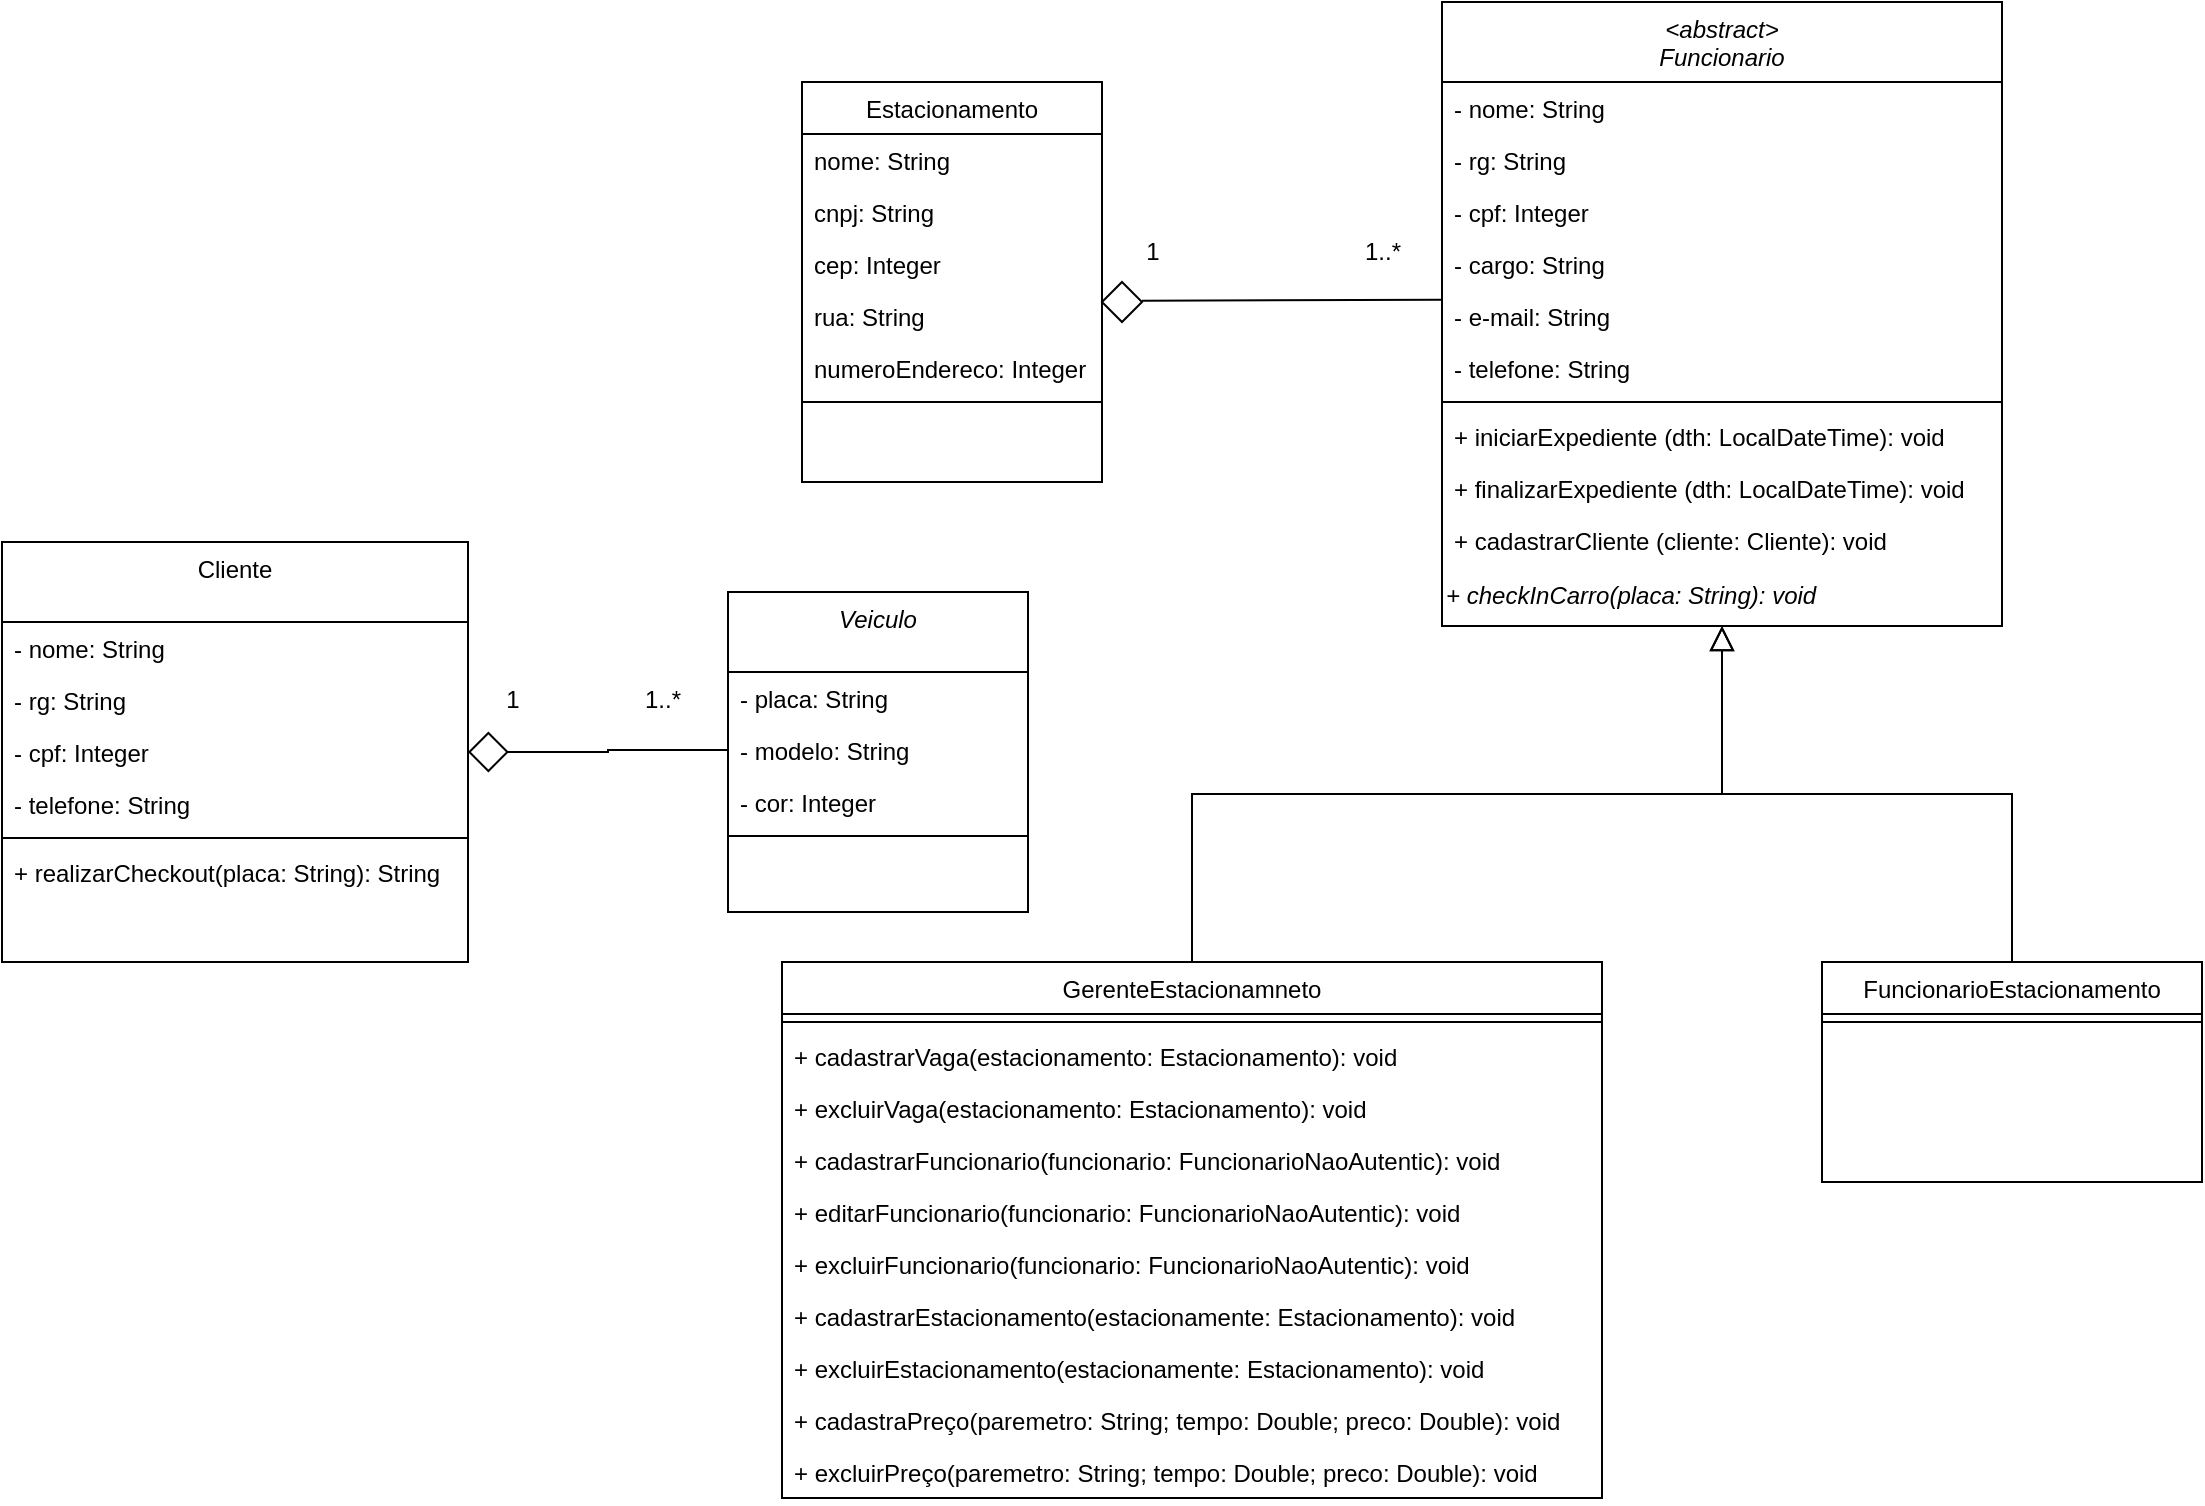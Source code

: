 <mxfile version="21.0.6" type="device"><diagram id="C5RBs43oDa-KdzZeNtuy" name="Page-1"><mxGraphModel dx="2577" dy="968" grid="1" gridSize="10" guides="1" tooltips="1" connect="1" arrows="1" fold="1" page="1" pageScale="1" pageWidth="827" pageHeight="1169" math="0" shadow="0"><root><mxCell id="WIyWlLk6GJQsqaUBKTNV-0"/><mxCell id="WIyWlLk6GJQsqaUBKTNV-1" parent="WIyWlLk6GJQsqaUBKTNV-0"/><mxCell id="zkfFHV4jXpPFQw0GAbJ--0" value="&lt;abstract&gt;&#10;Funcionario" style="swimlane;fontStyle=2;align=center;verticalAlign=top;childLayout=stackLayout;horizontal=1;startSize=40;horizontalStack=0;resizeParent=1;resizeLast=0;collapsible=1;marginBottom=0;rounded=0;shadow=0;strokeWidth=1;" parent="WIyWlLk6GJQsqaUBKTNV-1" vertex="1"><mxGeometry x="120" y="20" width="280" height="312" as="geometry"><mxRectangle x="120" y="50" width="160" height="40" as="alternateBounds"/></mxGeometry></mxCell><mxCell id="zkfFHV4jXpPFQw0GAbJ--7" value="- nome: String&#10;" style="text;align=left;verticalAlign=top;spacingLeft=4;spacingRight=4;overflow=hidden;rotatable=0;points=[[0,0.5],[1,0.5]];portConstraint=eastwest;" parent="zkfFHV4jXpPFQw0GAbJ--0" vertex="1"><mxGeometry y="40" width="280" height="26" as="geometry"/></mxCell><mxCell id="zkfFHV4jXpPFQw0GAbJ--8" value="- rg: String" style="text;align=left;verticalAlign=top;spacingLeft=4;spacingRight=4;overflow=hidden;rotatable=0;points=[[0,0.5],[1,0.5]];portConstraint=eastwest;rounded=0;shadow=0;html=0;" parent="zkfFHV4jXpPFQw0GAbJ--0" vertex="1"><mxGeometry y="66" width="280" height="26" as="geometry"/></mxCell><mxCell id="ae5U5-lCTwL09E5z2HVK-1" value="- cpf: Integer" style="text;align=left;verticalAlign=top;spacingLeft=4;spacingRight=4;overflow=hidden;rotatable=0;points=[[0,0.5],[1,0.5]];portConstraint=eastwest;" parent="zkfFHV4jXpPFQw0GAbJ--0" vertex="1"><mxGeometry y="92" width="280" height="26" as="geometry"/></mxCell><mxCell id="ae5U5-lCTwL09E5z2HVK-3" value="- cargo: String" style="text;align=left;verticalAlign=top;spacingLeft=4;spacingRight=4;overflow=hidden;rotatable=0;points=[[0,0.5],[1,0.5]];portConstraint=eastwest;" parent="zkfFHV4jXpPFQw0GAbJ--0" vertex="1"><mxGeometry y="118" width="280" height="26" as="geometry"/></mxCell><mxCell id="A3yt2opp31cSVT5oWGEp-2" value="- e-mail: String" style="text;align=left;verticalAlign=top;spacingLeft=4;spacingRight=4;overflow=hidden;rotatable=0;points=[[0,0.5],[1,0.5]];portConstraint=eastwest;rounded=0;shadow=0;html=0;" parent="zkfFHV4jXpPFQw0GAbJ--0" vertex="1"><mxGeometry y="144" width="280" height="26" as="geometry"/></mxCell><mxCell id="zkfFHV4jXpPFQw0GAbJ--2" value="- telefone: String" style="text;align=left;verticalAlign=top;spacingLeft=4;spacingRight=4;overflow=hidden;rotatable=0;points=[[0,0.5],[1,0.5]];portConstraint=eastwest;rounded=0;shadow=0;html=0;" parent="zkfFHV4jXpPFQw0GAbJ--0" vertex="1"><mxGeometry y="170" width="280" height="26" as="geometry"/></mxCell><mxCell id="zkfFHV4jXpPFQw0GAbJ--4" value="" style="line;html=1;strokeWidth=1;align=left;verticalAlign=middle;spacingTop=-1;spacingLeft=3;spacingRight=3;rotatable=0;labelPosition=right;points=[];portConstraint=eastwest;" parent="zkfFHV4jXpPFQw0GAbJ--0" vertex="1"><mxGeometry y="196" width="280" height="8" as="geometry"/></mxCell><mxCell id="zkfFHV4jXpPFQw0GAbJ--5" value="+ iniciarExpediente (dth: LocalDateTime): void" style="text;align=left;verticalAlign=top;spacingLeft=4;spacingRight=4;overflow=hidden;rotatable=0;points=[[0,0.5],[1,0.5]];portConstraint=eastwest;" parent="zkfFHV4jXpPFQw0GAbJ--0" vertex="1"><mxGeometry y="204" width="280" height="26" as="geometry"/></mxCell><mxCell id="A3yt2opp31cSVT5oWGEp-1" value="+ finalizarExpediente (dth: LocalDateTime): void" style="text;align=left;verticalAlign=top;spacingLeft=4;spacingRight=4;overflow=hidden;rotatable=0;points=[[0,0.5],[1,0.5]];portConstraint=eastwest;" parent="zkfFHV4jXpPFQw0GAbJ--0" vertex="1"><mxGeometry y="230" width="280" height="26" as="geometry"/></mxCell><mxCell id="A3yt2opp31cSVT5oWGEp-10" value="+ cadastrarCliente (cliente: Cliente): void" style="text;align=left;verticalAlign=top;spacingLeft=4;spacingRight=4;overflow=hidden;rotatable=0;points=[[0,0.5],[1,0.5]];portConstraint=eastwest;" parent="zkfFHV4jXpPFQw0GAbJ--0" vertex="1"><mxGeometry y="256" width="280" height="26" as="geometry"/></mxCell><mxCell id="NNQYCUzsUwM3jJecbXcp-22" value="&lt;i&gt;+ checkInCarro(placa: String): void&lt;/i&gt;" style="text;html=1;align=left;verticalAlign=middle;resizable=0;points=[];autosize=1;strokeColor=none;fillColor=none;" parent="zkfFHV4jXpPFQw0GAbJ--0" vertex="1"><mxGeometry y="282" width="280" height="30" as="geometry"/></mxCell><mxCell id="zkfFHV4jXpPFQw0GAbJ--6" value="GerenteEstacionamneto" style="swimlane;fontStyle=0;align=center;verticalAlign=top;childLayout=stackLayout;horizontal=1;startSize=26;horizontalStack=0;resizeParent=1;resizeLast=0;collapsible=1;marginBottom=0;rounded=0;shadow=0;strokeWidth=1;" parent="WIyWlLk6GJQsqaUBKTNV-1" vertex="1"><mxGeometry x="-210" y="500" width="410" height="268" as="geometry"><mxRectangle x="130" y="380" width="160" height="26" as="alternateBounds"/></mxGeometry></mxCell><mxCell id="zkfFHV4jXpPFQw0GAbJ--9" value="" style="line;html=1;strokeWidth=1;align=left;verticalAlign=middle;spacingTop=-1;spacingLeft=3;spacingRight=3;rotatable=0;labelPosition=right;points=[];portConstraint=eastwest;" parent="zkfFHV4jXpPFQw0GAbJ--6" vertex="1"><mxGeometry y="26" width="410" height="8" as="geometry"/></mxCell><mxCell id="A3yt2opp31cSVT5oWGEp-5" value="+ cadastrarVaga(estacionamento: Estacionamento): void" style="text;align=left;verticalAlign=top;spacingLeft=4;spacingRight=4;overflow=hidden;rotatable=0;points=[[0,0.5],[1,0.5]];portConstraint=eastwest;fontStyle=0" parent="zkfFHV4jXpPFQw0GAbJ--6" vertex="1"><mxGeometry y="34" width="410" height="26" as="geometry"/></mxCell><mxCell id="A3yt2opp31cSVT5oWGEp-6" value="+ excluirVaga(estacionamento: Estacionamento): void" style="text;align=left;verticalAlign=top;spacingLeft=4;spacingRight=4;overflow=hidden;rotatable=0;points=[[0,0.5],[1,0.5]];portConstraint=eastwest;fontStyle=0" parent="zkfFHV4jXpPFQw0GAbJ--6" vertex="1"><mxGeometry y="60" width="410" height="26" as="geometry"/></mxCell><mxCell id="zkfFHV4jXpPFQw0GAbJ--10" value="+ cadastrarFuncionario(funcionario: FuncionarioNaoAutentic): void" style="text;align=left;verticalAlign=top;spacingLeft=4;spacingRight=4;overflow=hidden;rotatable=0;points=[[0,0.5],[1,0.5]];portConstraint=eastwest;fontStyle=0" parent="zkfFHV4jXpPFQw0GAbJ--6" vertex="1"><mxGeometry y="86" width="410" height="26" as="geometry"/></mxCell><mxCell id="A3yt2opp31cSVT5oWGEp-0" value="+ editarFuncionario(funcionario: FuncionarioNaoAutentic): void" style="text;align=left;verticalAlign=top;spacingLeft=4;spacingRight=4;overflow=hidden;rotatable=0;points=[[0,0.5],[1,0.5]];portConstraint=eastwest;" parent="zkfFHV4jXpPFQw0GAbJ--6" vertex="1"><mxGeometry y="112" width="410" height="26" as="geometry"/></mxCell><mxCell id="zkfFHV4jXpPFQw0GAbJ--11" value="+ excluirFuncionario(funcionario: FuncionarioNaoAutentic): void" style="text;align=left;verticalAlign=top;spacingLeft=4;spacingRight=4;overflow=hidden;rotatable=0;points=[[0,0.5],[1,0.5]];portConstraint=eastwest;" parent="zkfFHV4jXpPFQw0GAbJ--6" vertex="1"><mxGeometry y="138" width="410" height="26" as="geometry"/></mxCell><mxCell id="A3yt2opp31cSVT5oWGEp-4" value="+ cadastrarEstacionamento(estacionamente: Estacionamento): void" style="text;align=left;verticalAlign=top;spacingLeft=4;spacingRight=4;overflow=hidden;rotatable=0;points=[[0,0.5],[1,0.5]];portConstraint=eastwest;fontStyle=0" parent="zkfFHV4jXpPFQw0GAbJ--6" vertex="1"><mxGeometry y="164" width="410" height="26" as="geometry"/></mxCell><mxCell id="A3yt2opp31cSVT5oWGEp-8" value="+ excluirEstacionamento(estacionamente: Estacionamento): void" style="text;align=left;verticalAlign=top;spacingLeft=4;spacingRight=4;overflow=hidden;rotatable=0;points=[[0,0.5],[1,0.5]];portConstraint=eastwest;fontStyle=0" parent="zkfFHV4jXpPFQw0GAbJ--6" vertex="1"><mxGeometry y="190" width="410" height="26" as="geometry"/></mxCell><mxCell id="A3yt2opp31cSVT5oWGEp-7" value="+ cadastraPreço(paremetro: String; tempo: Double; preco: Double): void" style="text;align=left;verticalAlign=top;spacingLeft=4;spacingRight=4;overflow=hidden;rotatable=0;points=[[0,0.5],[1,0.5]];portConstraint=eastwest;" parent="zkfFHV4jXpPFQw0GAbJ--6" vertex="1"><mxGeometry y="216" width="410" height="26" as="geometry"/></mxCell><mxCell id="A3yt2opp31cSVT5oWGEp-9" value="+ excluirPreço(paremetro: String; tempo: Double; preco: Double): void" style="text;align=left;verticalAlign=top;spacingLeft=4;spacingRight=4;overflow=hidden;rotatable=0;points=[[0,0.5],[1,0.5]];portConstraint=eastwest;" parent="zkfFHV4jXpPFQw0GAbJ--6" vertex="1"><mxGeometry y="242" width="410" height="26" as="geometry"/></mxCell><mxCell id="zkfFHV4jXpPFQw0GAbJ--12" value="" style="endArrow=block;endSize=10;endFill=0;shadow=0;strokeWidth=1;rounded=0;edgeStyle=elbowEdgeStyle;elbow=vertical;" parent="WIyWlLk6GJQsqaUBKTNV-1" source="zkfFHV4jXpPFQw0GAbJ--6" target="zkfFHV4jXpPFQw0GAbJ--0" edge="1"><mxGeometry width="160" relative="1" as="geometry"><mxPoint x="200" y="203" as="sourcePoint"/><mxPoint x="200" y="203" as="targetPoint"/></mxGeometry></mxCell><mxCell id="zkfFHV4jXpPFQw0GAbJ--13" value="FuncionarioEstacionamento" style="swimlane;fontStyle=0;align=center;verticalAlign=top;childLayout=stackLayout;horizontal=1;startSize=26;horizontalStack=0;resizeParent=1;resizeLast=0;collapsible=1;marginBottom=0;rounded=0;shadow=0;strokeWidth=1;" parent="WIyWlLk6GJQsqaUBKTNV-1" vertex="1"><mxGeometry x="310" y="500" width="190" height="110" as="geometry"><mxRectangle x="340" y="380" width="170" height="26" as="alternateBounds"/></mxGeometry></mxCell><mxCell id="zkfFHV4jXpPFQw0GAbJ--15" value="" style="line;html=1;strokeWidth=1;align=left;verticalAlign=middle;spacingTop=-1;spacingLeft=3;spacingRight=3;rotatable=0;labelPosition=right;points=[];portConstraint=eastwest;" parent="zkfFHV4jXpPFQw0GAbJ--13" vertex="1"><mxGeometry y="26" width="190" height="8" as="geometry"/></mxCell><mxCell id="zkfFHV4jXpPFQw0GAbJ--16" value="" style="endArrow=block;endSize=10;endFill=0;shadow=0;strokeWidth=1;rounded=0;edgeStyle=elbowEdgeStyle;elbow=vertical;" parent="WIyWlLk6GJQsqaUBKTNV-1" source="zkfFHV4jXpPFQw0GAbJ--13" target="zkfFHV4jXpPFQw0GAbJ--0" edge="1"><mxGeometry width="160" relative="1" as="geometry"><mxPoint x="210" y="373" as="sourcePoint"/><mxPoint x="310" y="271" as="targetPoint"/></mxGeometry></mxCell><mxCell id="zkfFHV4jXpPFQw0GAbJ--17" value="Estacionamento" style="swimlane;fontStyle=0;align=center;verticalAlign=top;childLayout=stackLayout;horizontal=1;startSize=26;horizontalStack=0;resizeParent=1;resizeLast=0;collapsible=1;marginBottom=0;rounded=0;shadow=0;strokeWidth=1;" parent="WIyWlLk6GJQsqaUBKTNV-1" vertex="1"><mxGeometry x="-200" y="60" width="150" height="200" as="geometry"><mxRectangle x="550" y="140" width="160" height="26" as="alternateBounds"/></mxGeometry></mxCell><mxCell id="zkfFHV4jXpPFQw0GAbJ--18" value="nome: String" style="text;align=left;verticalAlign=top;spacingLeft=4;spacingRight=4;overflow=hidden;rotatable=0;points=[[0,0.5],[1,0.5]];portConstraint=eastwest;" parent="zkfFHV4jXpPFQw0GAbJ--17" vertex="1"><mxGeometry y="26" width="150" height="26" as="geometry"/></mxCell><mxCell id="zkfFHV4jXpPFQw0GAbJ--19" value="cnpj: String" style="text;align=left;verticalAlign=top;spacingLeft=4;spacingRight=4;overflow=hidden;rotatable=0;points=[[0,0.5],[1,0.5]];portConstraint=eastwest;rounded=0;shadow=0;html=0;" parent="zkfFHV4jXpPFQw0GAbJ--17" vertex="1"><mxGeometry y="52" width="150" height="26" as="geometry"/></mxCell><mxCell id="zkfFHV4jXpPFQw0GAbJ--20" value="cep: Integer" style="text;align=left;verticalAlign=top;spacingLeft=4;spacingRight=4;overflow=hidden;rotatable=0;points=[[0,0.5],[1,0.5]];portConstraint=eastwest;rounded=0;shadow=0;html=0;" parent="zkfFHV4jXpPFQw0GAbJ--17" vertex="1"><mxGeometry y="78" width="150" height="26" as="geometry"/></mxCell><mxCell id="zkfFHV4jXpPFQw0GAbJ--21" value="rua: String" style="text;align=left;verticalAlign=top;spacingLeft=4;spacingRight=4;overflow=hidden;rotatable=0;points=[[0,0.5],[1,0.5]];portConstraint=eastwest;rounded=0;shadow=0;html=0;" parent="zkfFHV4jXpPFQw0GAbJ--17" vertex="1"><mxGeometry y="104" width="150" height="26" as="geometry"/></mxCell><mxCell id="zkfFHV4jXpPFQw0GAbJ--22" value="numeroEndereco: Integer" style="text;align=left;verticalAlign=top;spacingLeft=4;spacingRight=4;overflow=hidden;rotatable=0;points=[[0,0.5],[1,0.5]];portConstraint=eastwest;rounded=0;shadow=0;html=0;" parent="zkfFHV4jXpPFQw0GAbJ--17" vertex="1"><mxGeometry y="130" width="150" height="26" as="geometry"/></mxCell><mxCell id="zkfFHV4jXpPFQw0GAbJ--23" value="" style="line;html=1;strokeWidth=1;align=left;verticalAlign=middle;spacingTop=-1;spacingLeft=3;spacingRight=3;rotatable=0;labelPosition=right;points=[];portConstraint=eastwest;" parent="zkfFHV4jXpPFQw0GAbJ--17" vertex="1"><mxGeometry y="156" width="150" height="8" as="geometry"/></mxCell><mxCell id="lL0Tc0SIJF2cgOXx1_et-2" value="Cliente" style="swimlane;fontStyle=0;align=center;verticalAlign=top;childLayout=stackLayout;horizontal=1;startSize=40;horizontalStack=0;resizeParent=1;resizeLast=0;collapsible=1;marginBottom=0;rounded=0;shadow=0;strokeWidth=1;" parent="WIyWlLk6GJQsqaUBKTNV-1" vertex="1"><mxGeometry x="-600" y="290" width="233" height="210" as="geometry"><mxRectangle x="120" y="50" width="160" height="40" as="alternateBounds"/></mxGeometry></mxCell><mxCell id="lL0Tc0SIJF2cgOXx1_et-3" value="- nome: String&#10;" style="text;align=left;verticalAlign=top;spacingLeft=4;spacingRight=4;overflow=hidden;rotatable=0;points=[[0,0.5],[1,0.5]];portConstraint=eastwest;" parent="lL0Tc0SIJF2cgOXx1_et-2" vertex="1"><mxGeometry y="40" width="233" height="26" as="geometry"/></mxCell><mxCell id="lL0Tc0SIJF2cgOXx1_et-4" value="- rg: String" style="text;align=left;verticalAlign=top;spacingLeft=4;spacingRight=4;overflow=hidden;rotatable=0;points=[[0,0.5],[1,0.5]];portConstraint=eastwest;rounded=0;shadow=0;html=0;" parent="lL0Tc0SIJF2cgOXx1_et-2" vertex="1"><mxGeometry y="66" width="233" height="26" as="geometry"/></mxCell><mxCell id="lL0Tc0SIJF2cgOXx1_et-5" value="- cpf: Integer" style="text;align=left;verticalAlign=top;spacingLeft=4;spacingRight=4;overflow=hidden;rotatable=0;points=[[0,0.5],[1,0.5]];portConstraint=eastwest;" parent="lL0Tc0SIJF2cgOXx1_et-2" vertex="1"><mxGeometry y="92" width="233" height="26" as="geometry"/></mxCell><mxCell id="lL0Tc0SIJF2cgOXx1_et-8" value="- telefone: String" style="text;align=left;verticalAlign=top;spacingLeft=4;spacingRight=4;overflow=hidden;rotatable=0;points=[[0,0.5],[1,0.5]];portConstraint=eastwest;rounded=0;shadow=0;html=0;" parent="lL0Tc0SIJF2cgOXx1_et-2" vertex="1"><mxGeometry y="118" width="233" height="26" as="geometry"/></mxCell><mxCell id="lL0Tc0SIJF2cgOXx1_et-9" value="" style="line;html=1;strokeWidth=1;align=left;verticalAlign=middle;spacingTop=-1;spacingLeft=3;spacingRight=3;rotatable=0;labelPosition=right;points=[];portConstraint=eastwest;" parent="lL0Tc0SIJF2cgOXx1_et-2" vertex="1"><mxGeometry y="144" width="233" height="8" as="geometry"/></mxCell><mxCell id="lL0Tc0SIJF2cgOXx1_et-13" value="+ realizarCheckout(placa: String): String" style="text;align=left;verticalAlign=top;spacingLeft=4;spacingRight=4;overflow=hidden;rotatable=0;points=[[0,0.5],[1,0.5]];portConstraint=eastwest;fontStyle=0" parent="lL0Tc0SIJF2cgOXx1_et-2" vertex="1"><mxGeometry y="152" width="233" height="26" as="geometry"/></mxCell><mxCell id="lL0Tc0SIJF2cgOXx1_et-15" value="Veiculo" style="swimlane;fontStyle=2;align=center;verticalAlign=top;childLayout=stackLayout;horizontal=1;startSize=40;horizontalStack=0;resizeParent=1;resizeLast=0;collapsible=1;marginBottom=0;rounded=0;shadow=0;strokeWidth=1;" parent="WIyWlLk6GJQsqaUBKTNV-1" vertex="1"><mxGeometry x="-237" y="315" width="150" height="160" as="geometry"><mxRectangle x="120" y="50" width="160" height="40" as="alternateBounds"/></mxGeometry></mxCell><mxCell id="lL0Tc0SIJF2cgOXx1_et-16" value="- placa: String&#10;" style="text;align=left;verticalAlign=top;spacingLeft=4;spacingRight=4;overflow=hidden;rotatable=0;points=[[0,0.5],[1,0.5]];portConstraint=eastwest;" parent="lL0Tc0SIJF2cgOXx1_et-15" vertex="1"><mxGeometry y="40" width="150" height="26" as="geometry"/></mxCell><mxCell id="lL0Tc0SIJF2cgOXx1_et-17" value="- modelo: String" style="text;align=left;verticalAlign=top;spacingLeft=4;spacingRight=4;overflow=hidden;rotatable=0;points=[[0,0.5],[1,0.5]];portConstraint=eastwest;rounded=0;shadow=0;html=0;" parent="lL0Tc0SIJF2cgOXx1_et-15" vertex="1"><mxGeometry y="66" width="150" height="26" as="geometry"/></mxCell><mxCell id="lL0Tc0SIJF2cgOXx1_et-18" value="- cor: Integer" style="text;align=left;verticalAlign=top;spacingLeft=4;spacingRight=4;overflow=hidden;rotatable=0;points=[[0,0.5],[1,0.5]];portConstraint=eastwest;" parent="lL0Tc0SIJF2cgOXx1_et-15" vertex="1"><mxGeometry y="92" width="150" height="26" as="geometry"/></mxCell><mxCell id="lL0Tc0SIJF2cgOXx1_et-20" value="" style="line;html=1;strokeWidth=1;align=left;verticalAlign=middle;spacingTop=-1;spacingLeft=3;spacingRight=3;rotatable=0;labelPosition=right;points=[];portConstraint=eastwest;" parent="lL0Tc0SIJF2cgOXx1_et-15" vertex="1"><mxGeometry y="118" width="150" height="8" as="geometry"/></mxCell><mxCell id="lL0Tc0SIJF2cgOXx1_et-24" style="edgeStyle=orthogonalEdgeStyle;rounded=0;orthogonalLoop=1;jettySize=auto;html=1;exitX=0;exitY=0.5;exitDx=0;exitDy=0;entryX=1;entryY=0.5;entryDx=0;entryDy=0;endArrow=diamond;endFill=0;endSize=18;" parent="WIyWlLk6GJQsqaUBKTNV-1" source="lL0Tc0SIJF2cgOXx1_et-17" target="lL0Tc0SIJF2cgOXx1_et-5" edge="1"><mxGeometry relative="1" as="geometry"/></mxCell><mxCell id="lL0Tc0SIJF2cgOXx1_et-25" value="1" style="text;html=1;align=center;verticalAlign=middle;resizable=0;points=[];autosize=1;strokeColor=none;fillColor=none;" parent="WIyWlLk6GJQsqaUBKTNV-1" vertex="1"><mxGeometry x="-360" y="354" width="30" height="30" as="geometry"/></mxCell><mxCell id="lL0Tc0SIJF2cgOXx1_et-26" value="1..*" style="text;html=1;align=center;verticalAlign=middle;resizable=0;points=[];autosize=1;strokeColor=none;fillColor=none;" parent="WIyWlLk6GJQsqaUBKTNV-1" vertex="1"><mxGeometry x="-290" y="354" width="40" height="30" as="geometry"/></mxCell><mxCell id="NNQYCUzsUwM3jJecbXcp-3" value="" style="rhombus;whiteSpace=wrap;html=1;" parent="WIyWlLk6GJQsqaUBKTNV-1" vertex="1"><mxGeometry x="-50" y="160" width="20" height="20" as="geometry"/></mxCell><mxCell id="NNQYCUzsUwM3jJecbXcp-5" value="1" style="text;html=1;align=center;verticalAlign=middle;resizable=0;points=[];autosize=1;strokeColor=none;fillColor=none;" parent="WIyWlLk6GJQsqaUBKTNV-1" vertex="1"><mxGeometry x="-40" y="130" width="30" height="30" as="geometry"/></mxCell><mxCell id="NNQYCUzsUwM3jJecbXcp-7" value="1..*" style="text;html=1;align=center;verticalAlign=middle;resizable=0;points=[];autosize=1;strokeColor=none;fillColor=none;" parent="WIyWlLk6GJQsqaUBKTNV-1" vertex="1"><mxGeometry x="70" y="130" width="40" height="30" as="geometry"/></mxCell><mxCell id="NNQYCUzsUwM3jJecbXcp-39" value="" style="endArrow=none;html=1;rounded=0;entryX=0.001;entryY=0.187;entryDx=0;entryDy=0;entryPerimeter=0;" parent="WIyWlLk6GJQsqaUBKTNV-1" target="A3yt2opp31cSVT5oWGEp-2" edge="1"><mxGeometry width="50" height="50" relative="1" as="geometry"><mxPoint x="-30" y="169.38" as="sourcePoint"/><mxPoint x="40" y="169.38" as="targetPoint"/></mxGeometry></mxCell></root></mxGraphModel></diagram></mxfile>